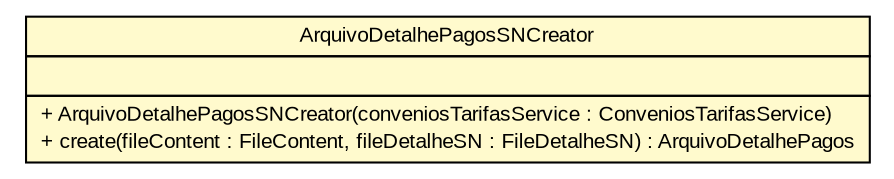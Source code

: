 #!/usr/local/bin/dot
#
# Class diagram 
# Generated by UMLGraph version R5_6 (http://www.umlgraph.org/)
#

digraph G {
	edge [fontname="arial",fontsize=10,labelfontname="arial",labelfontsize=10];
	node [fontname="arial",fontsize=10,shape=plaintext];
	nodesep=0.25;
	ranksep=0.5;
	// br.gov.to.sefaz.arr.processamento.creator.ArquivoDetalhePagosSNCreator
	c176890 [label=<<table title="br.gov.to.sefaz.arr.processamento.creator.ArquivoDetalhePagosSNCreator" border="0" cellborder="1" cellspacing="0" cellpadding="2" port="p" bgcolor="lemonChiffon" href="./ArquivoDetalhePagosSNCreator.html">
		<tr><td><table border="0" cellspacing="0" cellpadding="1">
<tr><td align="center" balign="center"> ArquivoDetalhePagosSNCreator </td></tr>
		</table></td></tr>
		<tr><td><table border="0" cellspacing="0" cellpadding="1">
<tr><td align="left" balign="left">  </td></tr>
		</table></td></tr>
		<tr><td><table border="0" cellspacing="0" cellpadding="1">
<tr><td align="left" balign="left"> + ArquivoDetalhePagosSNCreator(conveniosTarifasService : ConveniosTarifasService) </td></tr>
<tr><td align="left" balign="left"> + create(fileContent : FileContent, fileDetalheSN : FileDetalheSN) : ArquivoDetalhePagos </td></tr>
		</table></td></tr>
		</table>>, URL="./ArquivoDetalhePagosSNCreator.html", fontname="arial", fontcolor="black", fontsize=10.0];
}

